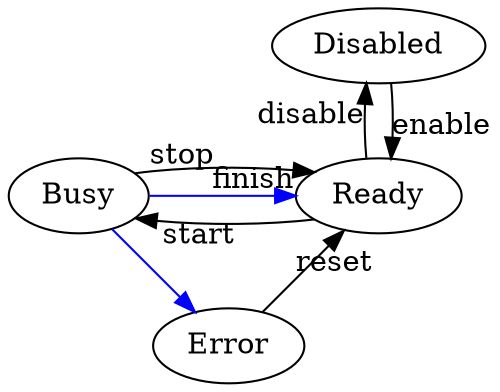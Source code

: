 digraph simple {
  layout="neato"
  Ready [pos="2,1!"];
  Busy [pos="0,1!"];
  Error [pos="1,0!"];
  Disabled [pos="2,2!"];
  Ready -> Busy [label="start"];
  Busy -> Ready [label="stop"];
  Busy -> Ready [label="finish", color=blue];
  Busy -> Error [color=blue];
  Error -> Ready [label="reset"];
  Ready -> Disabled [label="disable"];
  Disabled -> Ready [label="enable"];
}
